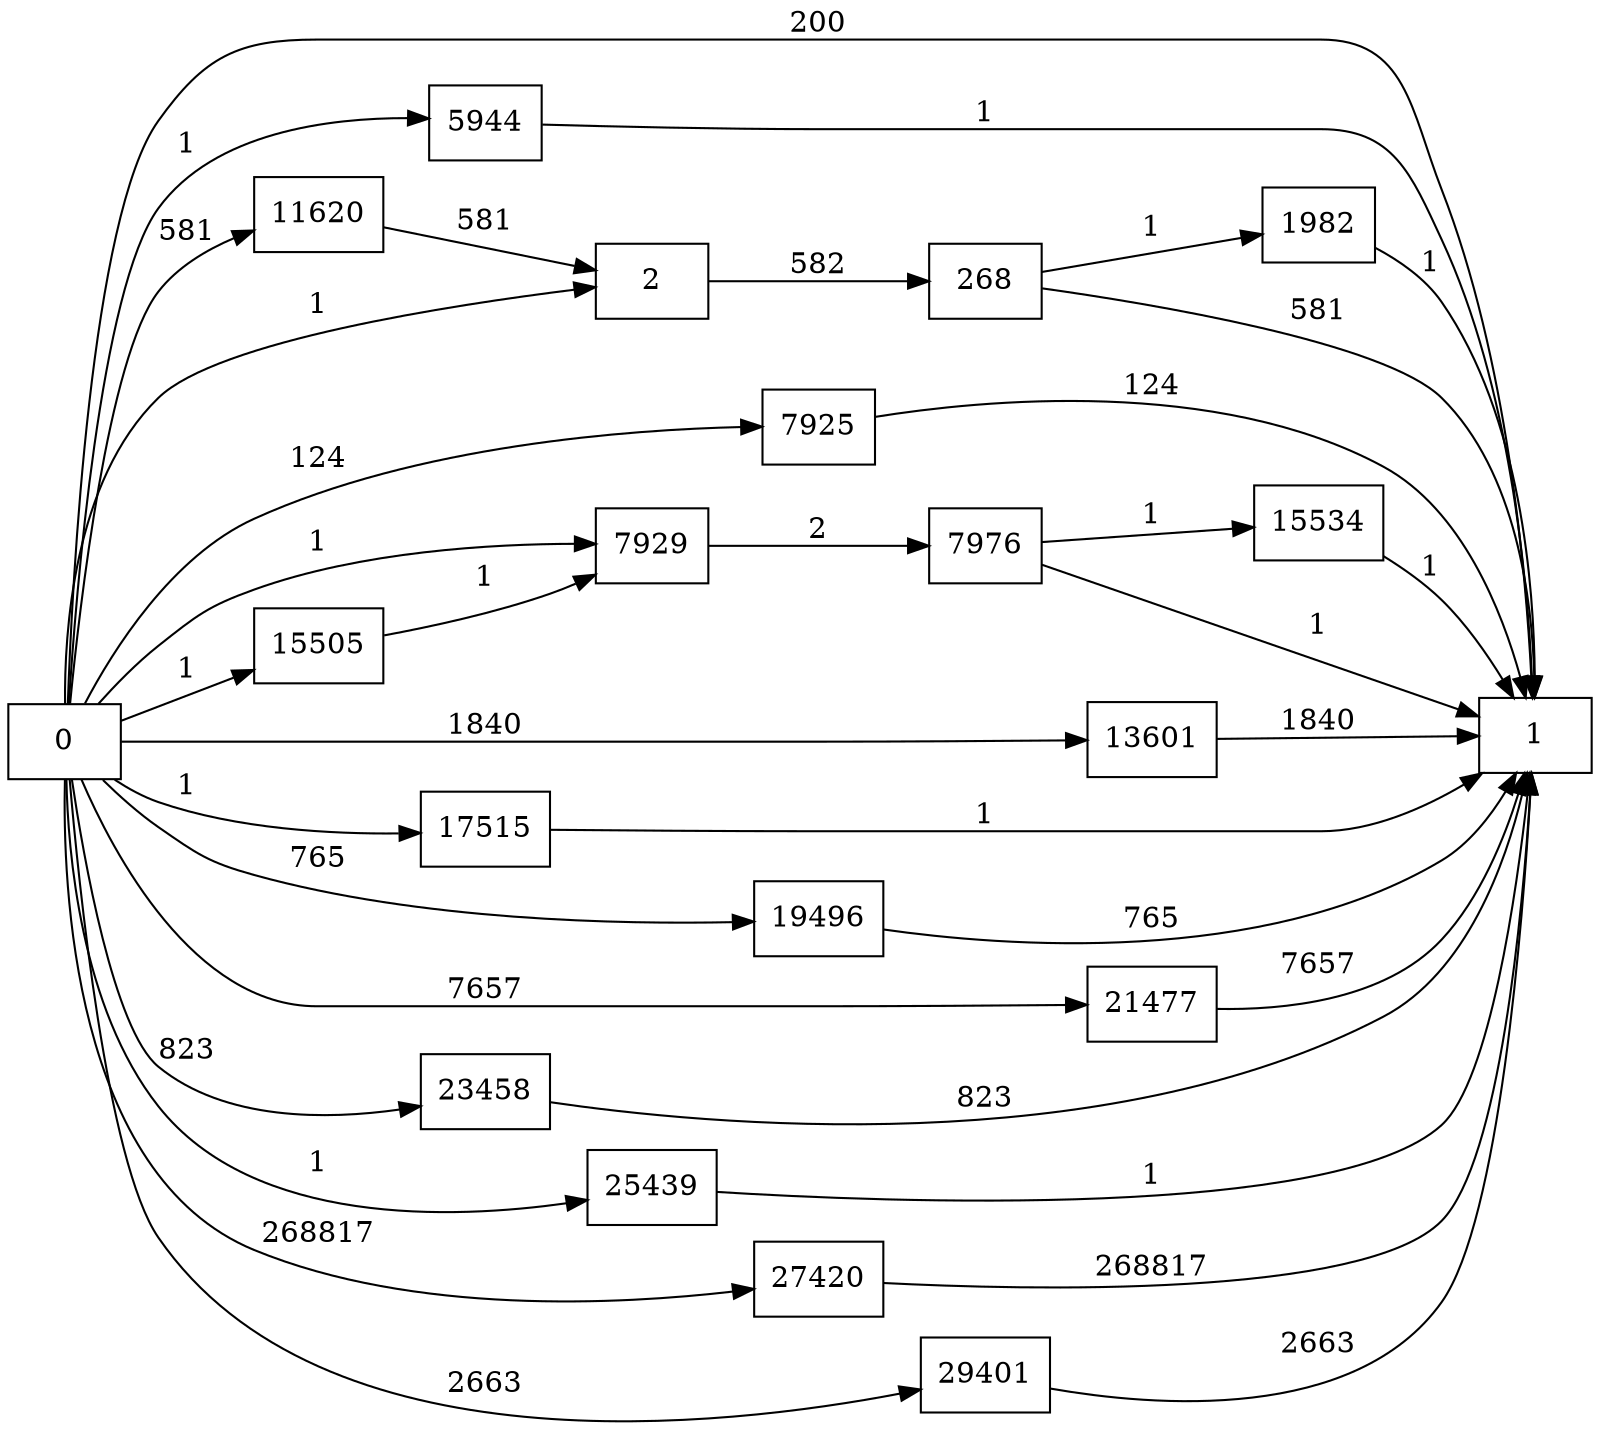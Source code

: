 digraph {
	graph [rankdir=LR]
	node [shape=rectangle]
	2 -> 268 [label=582]
	268 -> 1 [label=581]
	268 -> 1982 [label=1]
	1982 -> 1 [label=1]
	5944 -> 1 [label=1]
	7925 -> 1 [label=124]
	7929 -> 7976 [label=2]
	7976 -> 1 [label=1]
	7976 -> 15534 [label=1]
	11620 -> 2 [label=581]
	13601 -> 1 [label=1840]
	15505 -> 7929 [label=1]
	15534 -> 1 [label=1]
	17515 -> 1 [label=1]
	19496 -> 1 [label=765]
	21477 -> 1 [label=7657]
	23458 -> 1 [label=823]
	25439 -> 1 [label=1]
	27420 -> 1 [label=268817]
	29401 -> 1 [label=2663]
	0 -> 2 [label=1]
	0 -> 1 [label=200]
	0 -> 5944 [label=1]
	0 -> 7925 [label=124]
	0 -> 7929 [label=1]
	0 -> 11620 [label=581]
	0 -> 13601 [label=1840]
	0 -> 15505 [label=1]
	0 -> 17515 [label=1]
	0 -> 19496 [label=765]
	0 -> 21477 [label=7657]
	0 -> 23458 [label=823]
	0 -> 25439 [label=1]
	0 -> 27420 [label=268817]
	0 -> 29401 [label=2663]
}
